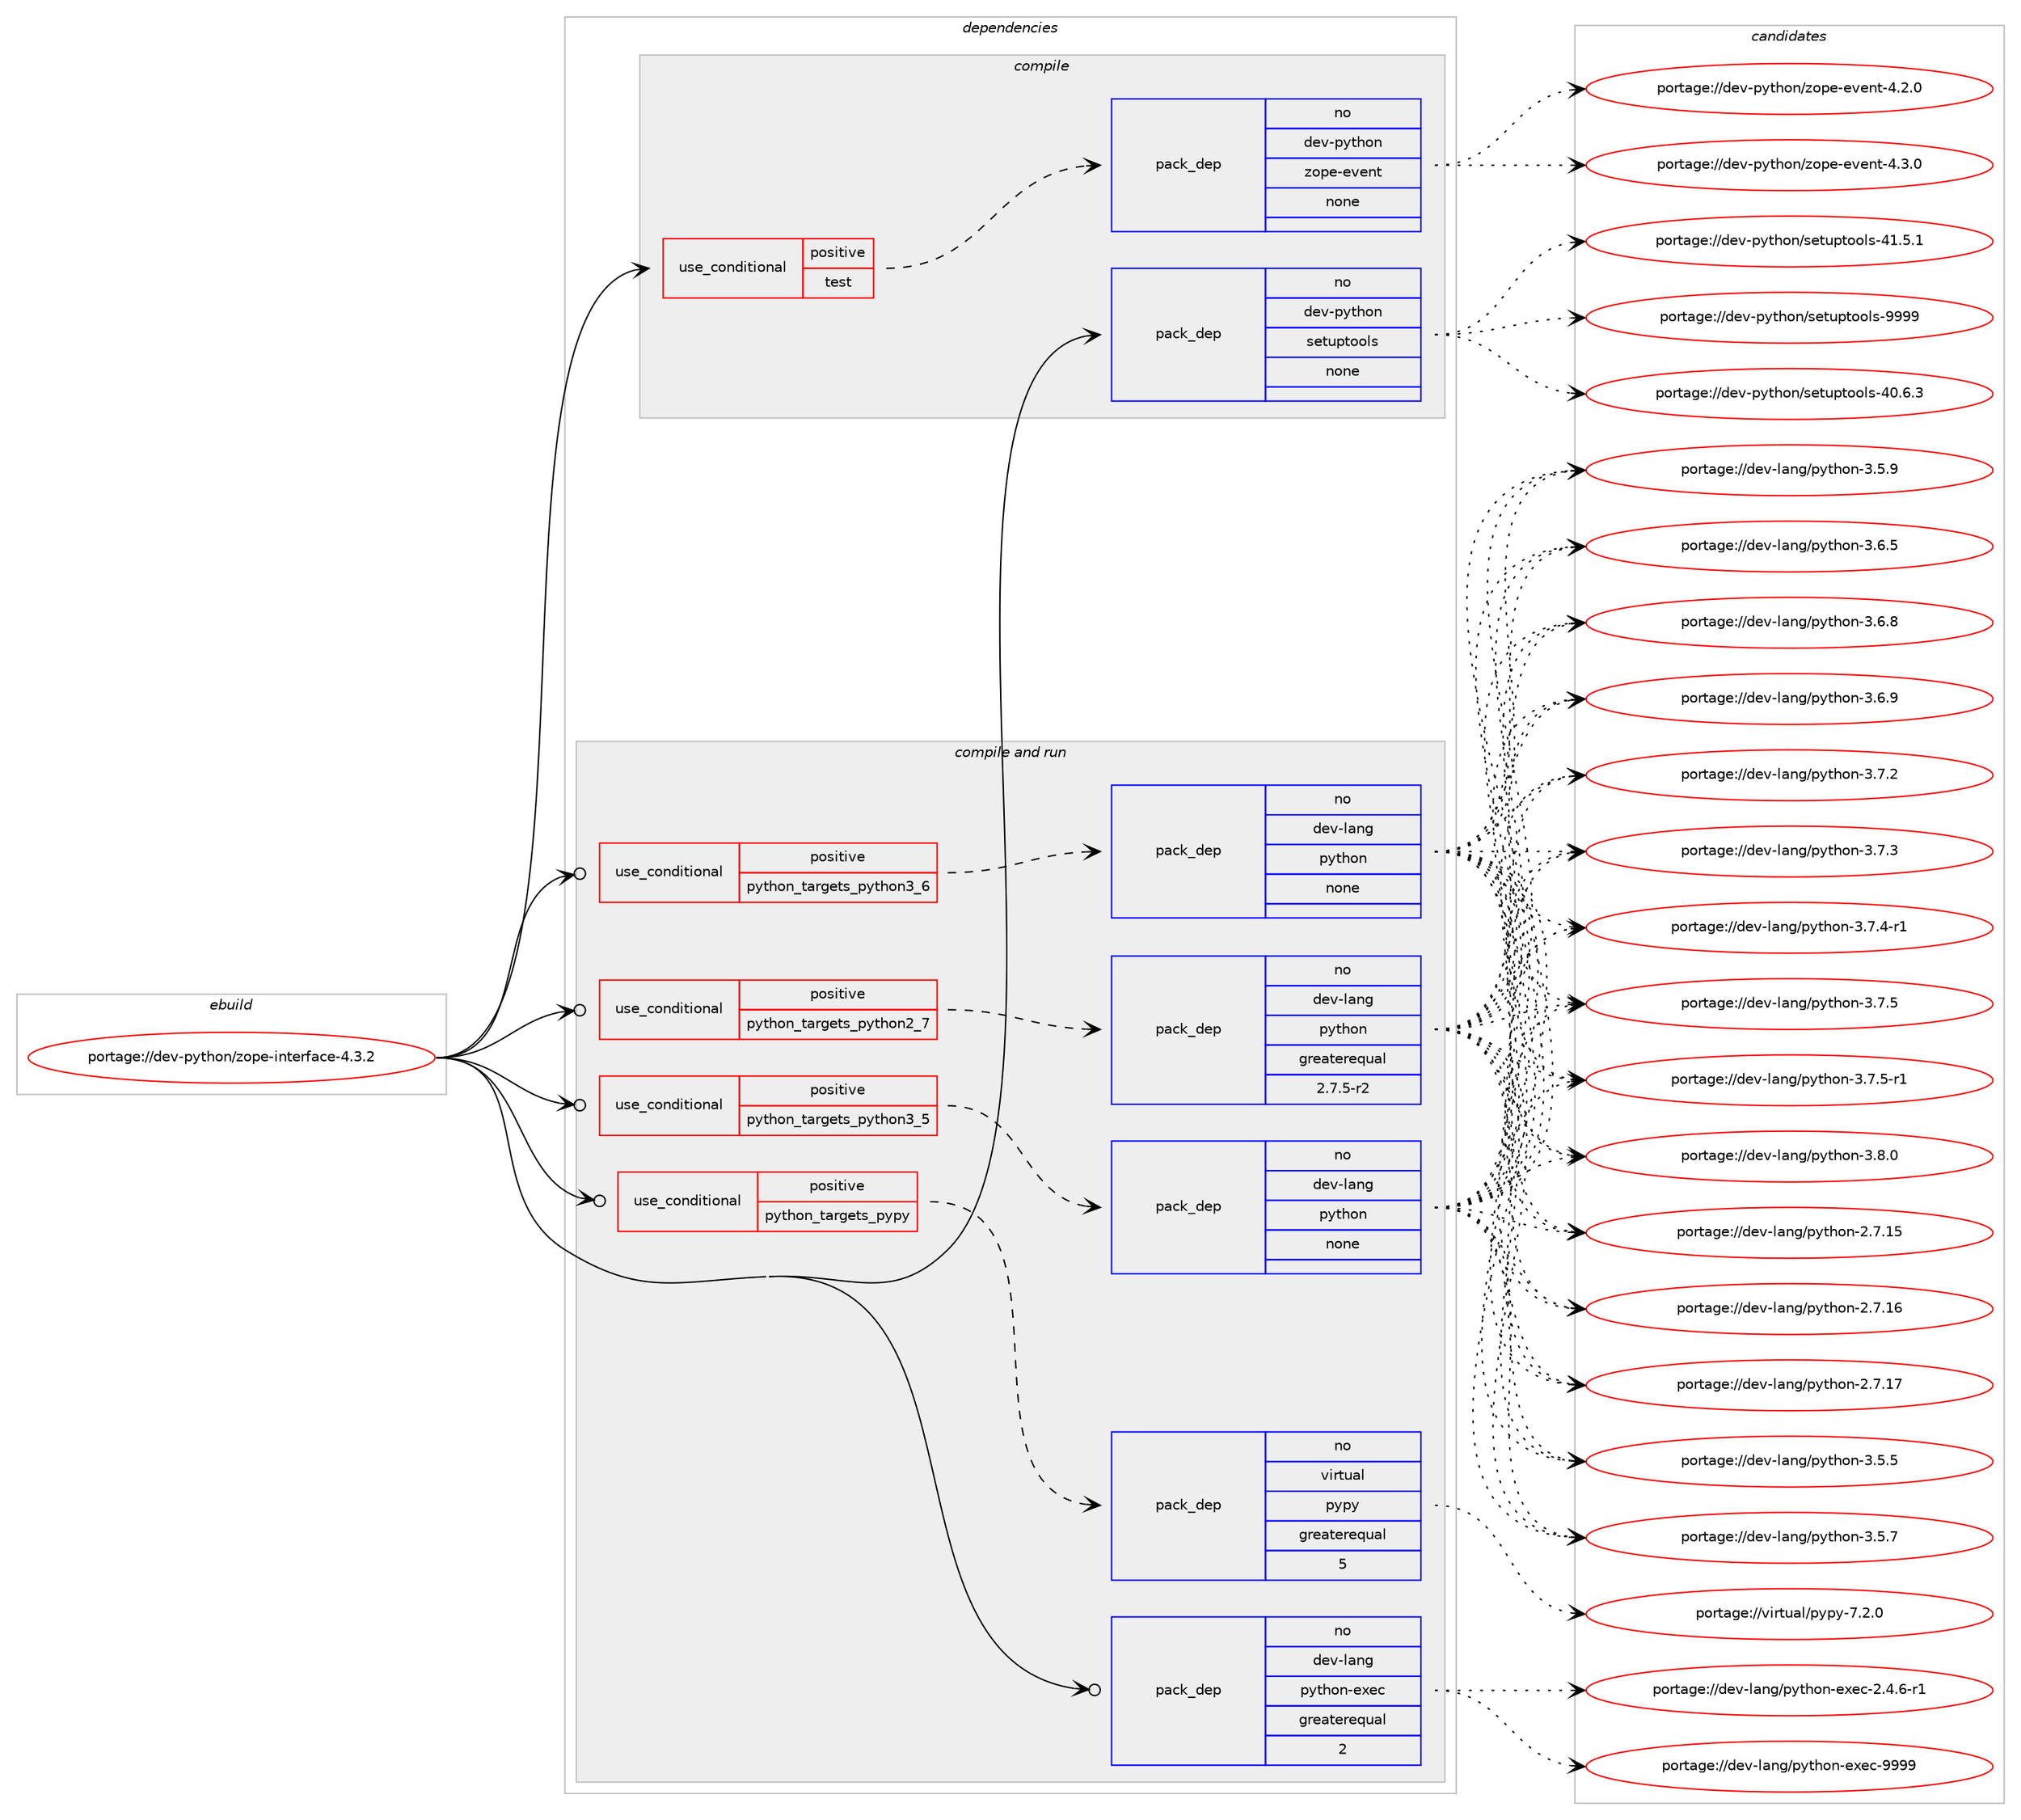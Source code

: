 digraph prolog {

# *************
# Graph options
# *************

newrank=true;
concentrate=true;
compound=true;
graph [rankdir=LR,fontname=Helvetica,fontsize=10,ranksep=1.5];#, ranksep=2.5, nodesep=0.2];
edge  [arrowhead=vee];
node  [fontname=Helvetica,fontsize=10];

# **********
# The ebuild
# **********

subgraph cluster_leftcol {
color=gray;
rank=same;
label=<<i>ebuild</i>>;
id [label="portage://dev-python/zope-interface-4.3.2", color=red, width=4, href="../dev-python/zope-interface-4.3.2.svg"];
}

# ****************
# The dependencies
# ****************

subgraph cluster_midcol {
color=gray;
label=<<i>dependencies</i>>;
subgraph cluster_compile {
fillcolor="#eeeeee";
style=filled;
label=<<i>compile</i>>;
subgraph cond41250 {
dependency180341 [label=<<TABLE BORDER="0" CELLBORDER="1" CELLSPACING="0" CELLPADDING="4"><TR><TD ROWSPAN="3" CELLPADDING="10">use_conditional</TD></TR><TR><TD>positive</TD></TR><TR><TD>test</TD></TR></TABLE>>, shape=none, color=red];
subgraph pack135682 {
dependency180342 [label=<<TABLE BORDER="0" CELLBORDER="1" CELLSPACING="0" CELLPADDING="4" WIDTH="220"><TR><TD ROWSPAN="6" CELLPADDING="30">pack_dep</TD></TR><TR><TD WIDTH="110">no</TD></TR><TR><TD>dev-python</TD></TR><TR><TD>zope-event</TD></TR><TR><TD>none</TD></TR><TR><TD></TD></TR></TABLE>>, shape=none, color=blue];
}
dependency180341:e -> dependency180342:w [weight=20,style="dashed",arrowhead="vee"];
}
id:e -> dependency180341:w [weight=20,style="solid",arrowhead="vee"];
subgraph pack135683 {
dependency180343 [label=<<TABLE BORDER="0" CELLBORDER="1" CELLSPACING="0" CELLPADDING="4" WIDTH="220"><TR><TD ROWSPAN="6" CELLPADDING="30">pack_dep</TD></TR><TR><TD WIDTH="110">no</TD></TR><TR><TD>dev-python</TD></TR><TR><TD>setuptools</TD></TR><TR><TD>none</TD></TR><TR><TD></TD></TR></TABLE>>, shape=none, color=blue];
}
id:e -> dependency180343:w [weight=20,style="solid",arrowhead="vee"];
}
subgraph cluster_compileandrun {
fillcolor="#eeeeee";
style=filled;
label=<<i>compile and run</i>>;
subgraph cond41251 {
dependency180344 [label=<<TABLE BORDER="0" CELLBORDER="1" CELLSPACING="0" CELLPADDING="4"><TR><TD ROWSPAN="3" CELLPADDING="10">use_conditional</TD></TR><TR><TD>positive</TD></TR><TR><TD>python_targets_pypy</TD></TR></TABLE>>, shape=none, color=red];
subgraph pack135684 {
dependency180345 [label=<<TABLE BORDER="0" CELLBORDER="1" CELLSPACING="0" CELLPADDING="4" WIDTH="220"><TR><TD ROWSPAN="6" CELLPADDING="30">pack_dep</TD></TR><TR><TD WIDTH="110">no</TD></TR><TR><TD>virtual</TD></TR><TR><TD>pypy</TD></TR><TR><TD>greaterequal</TD></TR><TR><TD>5</TD></TR></TABLE>>, shape=none, color=blue];
}
dependency180344:e -> dependency180345:w [weight=20,style="dashed",arrowhead="vee"];
}
id:e -> dependency180344:w [weight=20,style="solid",arrowhead="odotvee"];
subgraph cond41252 {
dependency180346 [label=<<TABLE BORDER="0" CELLBORDER="1" CELLSPACING="0" CELLPADDING="4"><TR><TD ROWSPAN="3" CELLPADDING="10">use_conditional</TD></TR><TR><TD>positive</TD></TR><TR><TD>python_targets_python2_7</TD></TR></TABLE>>, shape=none, color=red];
subgraph pack135685 {
dependency180347 [label=<<TABLE BORDER="0" CELLBORDER="1" CELLSPACING="0" CELLPADDING="4" WIDTH="220"><TR><TD ROWSPAN="6" CELLPADDING="30">pack_dep</TD></TR><TR><TD WIDTH="110">no</TD></TR><TR><TD>dev-lang</TD></TR><TR><TD>python</TD></TR><TR><TD>greaterequal</TD></TR><TR><TD>2.7.5-r2</TD></TR></TABLE>>, shape=none, color=blue];
}
dependency180346:e -> dependency180347:w [weight=20,style="dashed",arrowhead="vee"];
}
id:e -> dependency180346:w [weight=20,style="solid",arrowhead="odotvee"];
subgraph cond41253 {
dependency180348 [label=<<TABLE BORDER="0" CELLBORDER="1" CELLSPACING="0" CELLPADDING="4"><TR><TD ROWSPAN="3" CELLPADDING="10">use_conditional</TD></TR><TR><TD>positive</TD></TR><TR><TD>python_targets_python3_5</TD></TR></TABLE>>, shape=none, color=red];
subgraph pack135686 {
dependency180349 [label=<<TABLE BORDER="0" CELLBORDER="1" CELLSPACING="0" CELLPADDING="4" WIDTH="220"><TR><TD ROWSPAN="6" CELLPADDING="30">pack_dep</TD></TR><TR><TD WIDTH="110">no</TD></TR><TR><TD>dev-lang</TD></TR><TR><TD>python</TD></TR><TR><TD>none</TD></TR><TR><TD></TD></TR></TABLE>>, shape=none, color=blue];
}
dependency180348:e -> dependency180349:w [weight=20,style="dashed",arrowhead="vee"];
}
id:e -> dependency180348:w [weight=20,style="solid",arrowhead="odotvee"];
subgraph cond41254 {
dependency180350 [label=<<TABLE BORDER="0" CELLBORDER="1" CELLSPACING="0" CELLPADDING="4"><TR><TD ROWSPAN="3" CELLPADDING="10">use_conditional</TD></TR><TR><TD>positive</TD></TR><TR><TD>python_targets_python3_6</TD></TR></TABLE>>, shape=none, color=red];
subgraph pack135687 {
dependency180351 [label=<<TABLE BORDER="0" CELLBORDER="1" CELLSPACING="0" CELLPADDING="4" WIDTH="220"><TR><TD ROWSPAN="6" CELLPADDING="30">pack_dep</TD></TR><TR><TD WIDTH="110">no</TD></TR><TR><TD>dev-lang</TD></TR><TR><TD>python</TD></TR><TR><TD>none</TD></TR><TR><TD></TD></TR></TABLE>>, shape=none, color=blue];
}
dependency180350:e -> dependency180351:w [weight=20,style="dashed",arrowhead="vee"];
}
id:e -> dependency180350:w [weight=20,style="solid",arrowhead="odotvee"];
subgraph pack135688 {
dependency180352 [label=<<TABLE BORDER="0" CELLBORDER="1" CELLSPACING="0" CELLPADDING="4" WIDTH="220"><TR><TD ROWSPAN="6" CELLPADDING="30">pack_dep</TD></TR><TR><TD WIDTH="110">no</TD></TR><TR><TD>dev-lang</TD></TR><TR><TD>python-exec</TD></TR><TR><TD>greaterequal</TD></TR><TR><TD>2</TD></TR></TABLE>>, shape=none, color=blue];
}
id:e -> dependency180352:w [weight=20,style="solid",arrowhead="odotvee"];
}
subgraph cluster_run {
fillcolor="#eeeeee";
style=filled;
label=<<i>run</i>>;
}
}

# **************
# The candidates
# **************

subgraph cluster_choices {
rank=same;
color=gray;
label=<<i>candidates</i>>;

subgraph choice135682 {
color=black;
nodesep=1;
choiceportage100101118451121211161041111104712211111210145101118101110116455246504648 [label="portage://dev-python/zope-event-4.2.0", color=red, width=4,href="../dev-python/zope-event-4.2.0.svg"];
choiceportage100101118451121211161041111104712211111210145101118101110116455246514648 [label="portage://dev-python/zope-event-4.3.0", color=red, width=4,href="../dev-python/zope-event-4.3.0.svg"];
dependency180342:e -> choiceportage100101118451121211161041111104712211111210145101118101110116455246504648:w [style=dotted,weight="100"];
dependency180342:e -> choiceportage100101118451121211161041111104712211111210145101118101110116455246514648:w [style=dotted,weight="100"];
}
subgraph choice135683 {
color=black;
nodesep=1;
choiceportage100101118451121211161041111104711510111611711211611111110811545524846544651 [label="portage://dev-python/setuptools-40.6.3", color=red, width=4,href="../dev-python/setuptools-40.6.3.svg"];
choiceportage100101118451121211161041111104711510111611711211611111110811545524946534649 [label="portage://dev-python/setuptools-41.5.1", color=red, width=4,href="../dev-python/setuptools-41.5.1.svg"];
choiceportage10010111845112121116104111110471151011161171121161111111081154557575757 [label="portage://dev-python/setuptools-9999", color=red, width=4,href="../dev-python/setuptools-9999.svg"];
dependency180343:e -> choiceportage100101118451121211161041111104711510111611711211611111110811545524846544651:w [style=dotted,weight="100"];
dependency180343:e -> choiceportage100101118451121211161041111104711510111611711211611111110811545524946534649:w [style=dotted,weight="100"];
dependency180343:e -> choiceportage10010111845112121116104111110471151011161171121161111111081154557575757:w [style=dotted,weight="100"];
}
subgraph choice135684 {
color=black;
nodesep=1;
choiceportage1181051141161179710847112121112121455546504648 [label="portage://virtual/pypy-7.2.0", color=red, width=4,href="../virtual/pypy-7.2.0.svg"];
dependency180345:e -> choiceportage1181051141161179710847112121112121455546504648:w [style=dotted,weight="100"];
}
subgraph choice135685 {
color=black;
nodesep=1;
choiceportage10010111845108971101034711212111610411111045504655464953 [label="portage://dev-lang/python-2.7.15", color=red, width=4,href="../dev-lang/python-2.7.15.svg"];
choiceportage10010111845108971101034711212111610411111045504655464954 [label="portage://dev-lang/python-2.7.16", color=red, width=4,href="../dev-lang/python-2.7.16.svg"];
choiceportage10010111845108971101034711212111610411111045504655464955 [label="portage://dev-lang/python-2.7.17", color=red, width=4,href="../dev-lang/python-2.7.17.svg"];
choiceportage100101118451089711010347112121116104111110455146534653 [label="portage://dev-lang/python-3.5.5", color=red, width=4,href="../dev-lang/python-3.5.5.svg"];
choiceportage100101118451089711010347112121116104111110455146534655 [label="portage://dev-lang/python-3.5.7", color=red, width=4,href="../dev-lang/python-3.5.7.svg"];
choiceportage100101118451089711010347112121116104111110455146534657 [label="portage://dev-lang/python-3.5.9", color=red, width=4,href="../dev-lang/python-3.5.9.svg"];
choiceportage100101118451089711010347112121116104111110455146544653 [label="portage://dev-lang/python-3.6.5", color=red, width=4,href="../dev-lang/python-3.6.5.svg"];
choiceportage100101118451089711010347112121116104111110455146544656 [label="portage://dev-lang/python-3.6.8", color=red, width=4,href="../dev-lang/python-3.6.8.svg"];
choiceportage100101118451089711010347112121116104111110455146544657 [label="portage://dev-lang/python-3.6.9", color=red, width=4,href="../dev-lang/python-3.6.9.svg"];
choiceportage100101118451089711010347112121116104111110455146554650 [label="portage://dev-lang/python-3.7.2", color=red, width=4,href="../dev-lang/python-3.7.2.svg"];
choiceportage100101118451089711010347112121116104111110455146554651 [label="portage://dev-lang/python-3.7.3", color=red, width=4,href="../dev-lang/python-3.7.3.svg"];
choiceportage1001011184510897110103471121211161041111104551465546524511449 [label="portage://dev-lang/python-3.7.4-r1", color=red, width=4,href="../dev-lang/python-3.7.4-r1.svg"];
choiceportage100101118451089711010347112121116104111110455146554653 [label="portage://dev-lang/python-3.7.5", color=red, width=4,href="../dev-lang/python-3.7.5.svg"];
choiceportage1001011184510897110103471121211161041111104551465546534511449 [label="portage://dev-lang/python-3.7.5-r1", color=red, width=4,href="../dev-lang/python-3.7.5-r1.svg"];
choiceportage100101118451089711010347112121116104111110455146564648 [label="portage://dev-lang/python-3.8.0", color=red, width=4,href="../dev-lang/python-3.8.0.svg"];
dependency180347:e -> choiceportage10010111845108971101034711212111610411111045504655464953:w [style=dotted,weight="100"];
dependency180347:e -> choiceportage10010111845108971101034711212111610411111045504655464954:w [style=dotted,weight="100"];
dependency180347:e -> choiceportage10010111845108971101034711212111610411111045504655464955:w [style=dotted,weight="100"];
dependency180347:e -> choiceportage100101118451089711010347112121116104111110455146534653:w [style=dotted,weight="100"];
dependency180347:e -> choiceportage100101118451089711010347112121116104111110455146534655:w [style=dotted,weight="100"];
dependency180347:e -> choiceportage100101118451089711010347112121116104111110455146534657:w [style=dotted,weight="100"];
dependency180347:e -> choiceportage100101118451089711010347112121116104111110455146544653:w [style=dotted,weight="100"];
dependency180347:e -> choiceportage100101118451089711010347112121116104111110455146544656:w [style=dotted,weight="100"];
dependency180347:e -> choiceportage100101118451089711010347112121116104111110455146544657:w [style=dotted,weight="100"];
dependency180347:e -> choiceportage100101118451089711010347112121116104111110455146554650:w [style=dotted,weight="100"];
dependency180347:e -> choiceportage100101118451089711010347112121116104111110455146554651:w [style=dotted,weight="100"];
dependency180347:e -> choiceportage1001011184510897110103471121211161041111104551465546524511449:w [style=dotted,weight="100"];
dependency180347:e -> choiceportage100101118451089711010347112121116104111110455146554653:w [style=dotted,weight="100"];
dependency180347:e -> choiceportage1001011184510897110103471121211161041111104551465546534511449:w [style=dotted,weight="100"];
dependency180347:e -> choiceportage100101118451089711010347112121116104111110455146564648:w [style=dotted,weight="100"];
}
subgraph choice135686 {
color=black;
nodesep=1;
choiceportage10010111845108971101034711212111610411111045504655464953 [label="portage://dev-lang/python-2.7.15", color=red, width=4,href="../dev-lang/python-2.7.15.svg"];
choiceportage10010111845108971101034711212111610411111045504655464954 [label="portage://dev-lang/python-2.7.16", color=red, width=4,href="../dev-lang/python-2.7.16.svg"];
choiceportage10010111845108971101034711212111610411111045504655464955 [label="portage://dev-lang/python-2.7.17", color=red, width=4,href="../dev-lang/python-2.7.17.svg"];
choiceportage100101118451089711010347112121116104111110455146534653 [label="portage://dev-lang/python-3.5.5", color=red, width=4,href="../dev-lang/python-3.5.5.svg"];
choiceportage100101118451089711010347112121116104111110455146534655 [label="portage://dev-lang/python-3.5.7", color=red, width=4,href="../dev-lang/python-3.5.7.svg"];
choiceportage100101118451089711010347112121116104111110455146534657 [label="portage://dev-lang/python-3.5.9", color=red, width=4,href="../dev-lang/python-3.5.9.svg"];
choiceportage100101118451089711010347112121116104111110455146544653 [label="portage://dev-lang/python-3.6.5", color=red, width=4,href="../dev-lang/python-3.6.5.svg"];
choiceportage100101118451089711010347112121116104111110455146544656 [label="portage://dev-lang/python-3.6.8", color=red, width=4,href="../dev-lang/python-3.6.8.svg"];
choiceportage100101118451089711010347112121116104111110455146544657 [label="portage://dev-lang/python-3.6.9", color=red, width=4,href="../dev-lang/python-3.6.9.svg"];
choiceportage100101118451089711010347112121116104111110455146554650 [label="portage://dev-lang/python-3.7.2", color=red, width=4,href="../dev-lang/python-3.7.2.svg"];
choiceportage100101118451089711010347112121116104111110455146554651 [label="portage://dev-lang/python-3.7.3", color=red, width=4,href="../dev-lang/python-3.7.3.svg"];
choiceportage1001011184510897110103471121211161041111104551465546524511449 [label="portage://dev-lang/python-3.7.4-r1", color=red, width=4,href="../dev-lang/python-3.7.4-r1.svg"];
choiceportage100101118451089711010347112121116104111110455146554653 [label="portage://dev-lang/python-3.7.5", color=red, width=4,href="../dev-lang/python-3.7.5.svg"];
choiceportage1001011184510897110103471121211161041111104551465546534511449 [label="portage://dev-lang/python-3.7.5-r1", color=red, width=4,href="../dev-lang/python-3.7.5-r1.svg"];
choiceportage100101118451089711010347112121116104111110455146564648 [label="portage://dev-lang/python-3.8.0", color=red, width=4,href="../dev-lang/python-3.8.0.svg"];
dependency180349:e -> choiceportage10010111845108971101034711212111610411111045504655464953:w [style=dotted,weight="100"];
dependency180349:e -> choiceportage10010111845108971101034711212111610411111045504655464954:w [style=dotted,weight="100"];
dependency180349:e -> choiceportage10010111845108971101034711212111610411111045504655464955:w [style=dotted,weight="100"];
dependency180349:e -> choiceportage100101118451089711010347112121116104111110455146534653:w [style=dotted,weight="100"];
dependency180349:e -> choiceportage100101118451089711010347112121116104111110455146534655:w [style=dotted,weight="100"];
dependency180349:e -> choiceportage100101118451089711010347112121116104111110455146534657:w [style=dotted,weight="100"];
dependency180349:e -> choiceportage100101118451089711010347112121116104111110455146544653:w [style=dotted,weight="100"];
dependency180349:e -> choiceportage100101118451089711010347112121116104111110455146544656:w [style=dotted,weight="100"];
dependency180349:e -> choiceportage100101118451089711010347112121116104111110455146544657:w [style=dotted,weight="100"];
dependency180349:e -> choiceportage100101118451089711010347112121116104111110455146554650:w [style=dotted,weight="100"];
dependency180349:e -> choiceportage100101118451089711010347112121116104111110455146554651:w [style=dotted,weight="100"];
dependency180349:e -> choiceportage1001011184510897110103471121211161041111104551465546524511449:w [style=dotted,weight="100"];
dependency180349:e -> choiceportage100101118451089711010347112121116104111110455146554653:w [style=dotted,weight="100"];
dependency180349:e -> choiceportage1001011184510897110103471121211161041111104551465546534511449:w [style=dotted,weight="100"];
dependency180349:e -> choiceportage100101118451089711010347112121116104111110455146564648:w [style=dotted,weight="100"];
}
subgraph choice135687 {
color=black;
nodesep=1;
choiceportage10010111845108971101034711212111610411111045504655464953 [label="portage://dev-lang/python-2.7.15", color=red, width=4,href="../dev-lang/python-2.7.15.svg"];
choiceportage10010111845108971101034711212111610411111045504655464954 [label="portage://dev-lang/python-2.7.16", color=red, width=4,href="../dev-lang/python-2.7.16.svg"];
choiceportage10010111845108971101034711212111610411111045504655464955 [label="portage://dev-lang/python-2.7.17", color=red, width=4,href="../dev-lang/python-2.7.17.svg"];
choiceportage100101118451089711010347112121116104111110455146534653 [label="portage://dev-lang/python-3.5.5", color=red, width=4,href="../dev-lang/python-3.5.5.svg"];
choiceportage100101118451089711010347112121116104111110455146534655 [label="portage://dev-lang/python-3.5.7", color=red, width=4,href="../dev-lang/python-3.5.7.svg"];
choiceportage100101118451089711010347112121116104111110455146534657 [label="portage://dev-lang/python-3.5.9", color=red, width=4,href="../dev-lang/python-3.5.9.svg"];
choiceportage100101118451089711010347112121116104111110455146544653 [label="portage://dev-lang/python-3.6.5", color=red, width=4,href="../dev-lang/python-3.6.5.svg"];
choiceportage100101118451089711010347112121116104111110455146544656 [label="portage://dev-lang/python-3.6.8", color=red, width=4,href="../dev-lang/python-3.6.8.svg"];
choiceportage100101118451089711010347112121116104111110455146544657 [label="portage://dev-lang/python-3.6.9", color=red, width=4,href="../dev-lang/python-3.6.9.svg"];
choiceportage100101118451089711010347112121116104111110455146554650 [label="portage://dev-lang/python-3.7.2", color=red, width=4,href="../dev-lang/python-3.7.2.svg"];
choiceportage100101118451089711010347112121116104111110455146554651 [label="portage://dev-lang/python-3.7.3", color=red, width=4,href="../dev-lang/python-3.7.3.svg"];
choiceportage1001011184510897110103471121211161041111104551465546524511449 [label="portage://dev-lang/python-3.7.4-r1", color=red, width=4,href="../dev-lang/python-3.7.4-r1.svg"];
choiceportage100101118451089711010347112121116104111110455146554653 [label="portage://dev-lang/python-3.7.5", color=red, width=4,href="../dev-lang/python-3.7.5.svg"];
choiceportage1001011184510897110103471121211161041111104551465546534511449 [label="portage://dev-lang/python-3.7.5-r1", color=red, width=4,href="../dev-lang/python-3.7.5-r1.svg"];
choiceportage100101118451089711010347112121116104111110455146564648 [label="portage://dev-lang/python-3.8.0", color=red, width=4,href="../dev-lang/python-3.8.0.svg"];
dependency180351:e -> choiceportage10010111845108971101034711212111610411111045504655464953:w [style=dotted,weight="100"];
dependency180351:e -> choiceportage10010111845108971101034711212111610411111045504655464954:w [style=dotted,weight="100"];
dependency180351:e -> choiceportage10010111845108971101034711212111610411111045504655464955:w [style=dotted,weight="100"];
dependency180351:e -> choiceportage100101118451089711010347112121116104111110455146534653:w [style=dotted,weight="100"];
dependency180351:e -> choiceportage100101118451089711010347112121116104111110455146534655:w [style=dotted,weight="100"];
dependency180351:e -> choiceportage100101118451089711010347112121116104111110455146534657:w [style=dotted,weight="100"];
dependency180351:e -> choiceportage100101118451089711010347112121116104111110455146544653:w [style=dotted,weight="100"];
dependency180351:e -> choiceportage100101118451089711010347112121116104111110455146544656:w [style=dotted,weight="100"];
dependency180351:e -> choiceportage100101118451089711010347112121116104111110455146544657:w [style=dotted,weight="100"];
dependency180351:e -> choiceportage100101118451089711010347112121116104111110455146554650:w [style=dotted,weight="100"];
dependency180351:e -> choiceportage100101118451089711010347112121116104111110455146554651:w [style=dotted,weight="100"];
dependency180351:e -> choiceportage1001011184510897110103471121211161041111104551465546524511449:w [style=dotted,weight="100"];
dependency180351:e -> choiceportage100101118451089711010347112121116104111110455146554653:w [style=dotted,weight="100"];
dependency180351:e -> choiceportage1001011184510897110103471121211161041111104551465546534511449:w [style=dotted,weight="100"];
dependency180351:e -> choiceportage100101118451089711010347112121116104111110455146564648:w [style=dotted,weight="100"];
}
subgraph choice135688 {
color=black;
nodesep=1;
choiceportage10010111845108971101034711212111610411111045101120101994550465246544511449 [label="portage://dev-lang/python-exec-2.4.6-r1", color=red, width=4,href="../dev-lang/python-exec-2.4.6-r1.svg"];
choiceportage10010111845108971101034711212111610411111045101120101994557575757 [label="portage://dev-lang/python-exec-9999", color=red, width=4,href="../dev-lang/python-exec-9999.svg"];
dependency180352:e -> choiceportage10010111845108971101034711212111610411111045101120101994550465246544511449:w [style=dotted,weight="100"];
dependency180352:e -> choiceportage10010111845108971101034711212111610411111045101120101994557575757:w [style=dotted,weight="100"];
}
}

}
